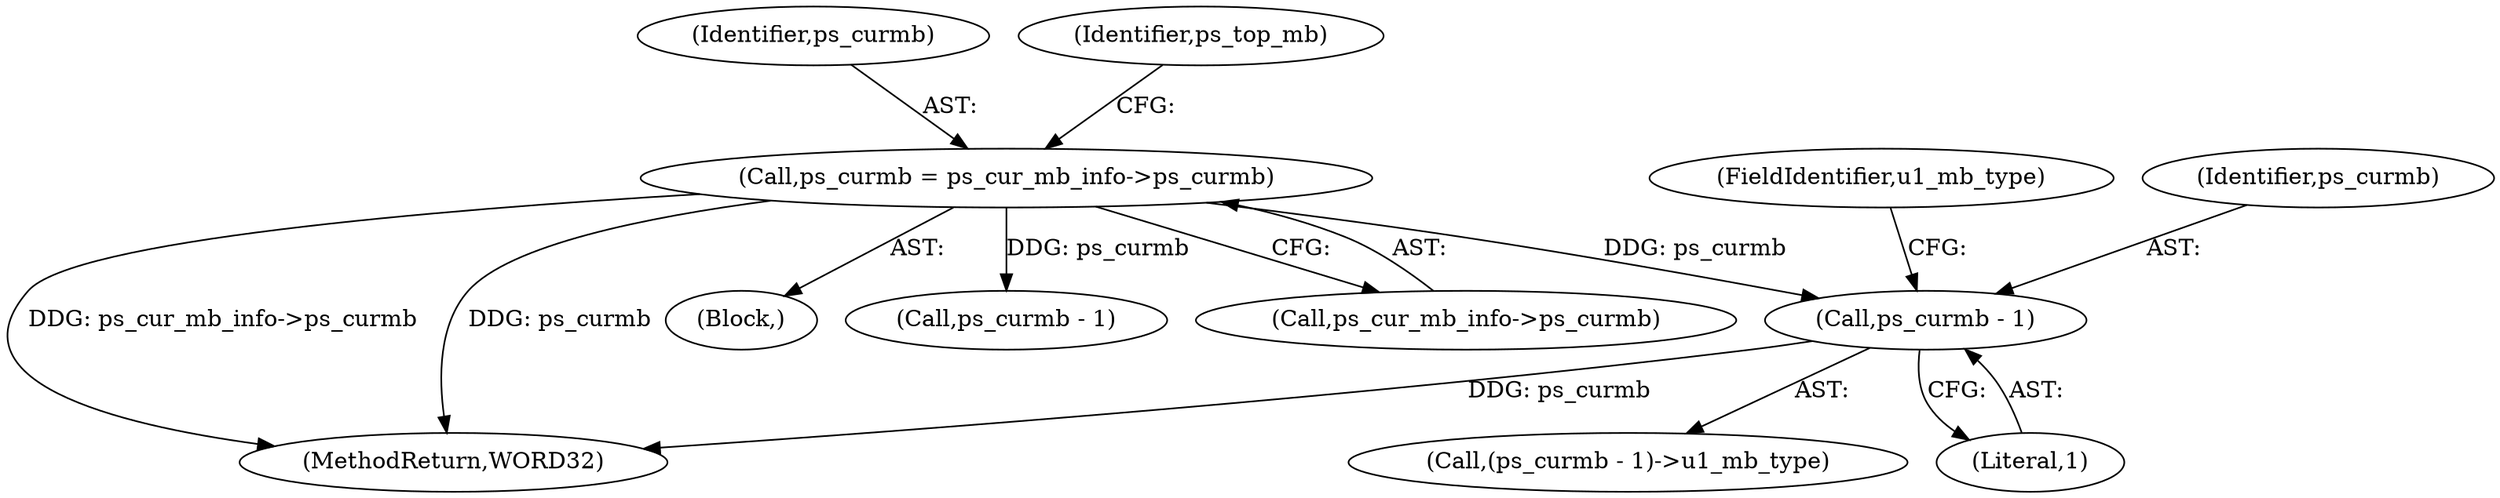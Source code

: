 digraph "0_Android_a583270e1c96d307469c83dc42bd3c5f1b9ef63f@pointer" {
"1002003" [label="(Call,ps_curmb - 1)"];
"1000371" [label="(Call,ps_curmb = ps_cur_mb_info->ps_curmb)"];
"1002005" [label="(Literal,1)"];
"1000373" [label="(Call,ps_cur_mb_info->ps_curmb)"];
"1002002" [label="(Call,(ps_curmb - 1)->u1_mb_type)"];
"1000371" [label="(Call,ps_curmb = ps_cur_mb_info->ps_curmb)"];
"1003254" [label="(MethodReturn,WORD32)"];
"1000372" [label="(Identifier,ps_curmb)"];
"1000243" [label="(Block,)"];
"1002003" [label="(Call,ps_curmb - 1)"];
"1002006" [label="(FieldIdentifier,u1_mb_type)"];
"1002004" [label="(Identifier,ps_curmb)"];
"1001180" [label="(Call,ps_curmb - 1)"];
"1000377" [label="(Identifier,ps_top_mb)"];
"1002003" -> "1002002"  [label="AST: "];
"1002003" -> "1002005"  [label="CFG: "];
"1002004" -> "1002003"  [label="AST: "];
"1002005" -> "1002003"  [label="AST: "];
"1002006" -> "1002003"  [label="CFG: "];
"1002003" -> "1003254"  [label="DDG: ps_curmb"];
"1000371" -> "1002003"  [label="DDG: ps_curmb"];
"1000371" -> "1000243"  [label="AST: "];
"1000371" -> "1000373"  [label="CFG: "];
"1000372" -> "1000371"  [label="AST: "];
"1000373" -> "1000371"  [label="AST: "];
"1000377" -> "1000371"  [label="CFG: "];
"1000371" -> "1003254"  [label="DDG: ps_cur_mb_info->ps_curmb"];
"1000371" -> "1003254"  [label="DDG: ps_curmb"];
"1000371" -> "1001180"  [label="DDG: ps_curmb"];
}
